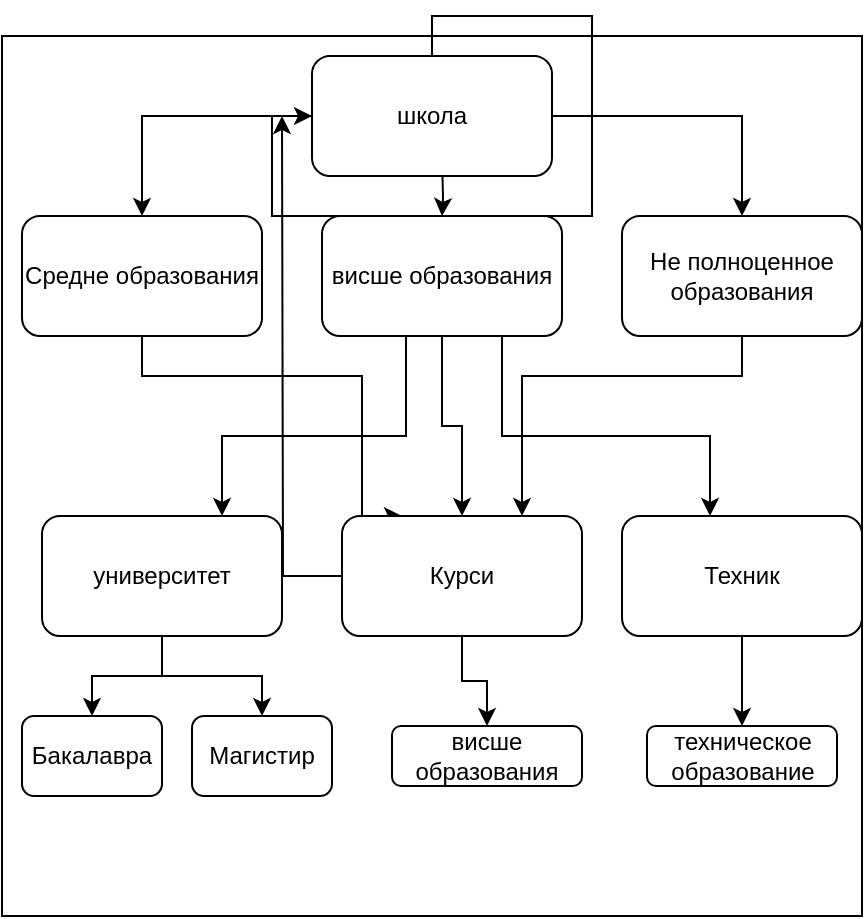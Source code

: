 <mxfile version="21.7.2" type="github">
  <diagram name="Страница 1" id="OWC0lmn7g0es4ZwRftjZ">
    <mxGraphModel dx="1462" dy="1790" grid="1" gridSize="10" guides="1" tooltips="1" connect="1" arrows="1" fold="1" page="1" pageScale="1" pageWidth="827" pageHeight="1169" math="0" shadow="0">
      <root>
        <mxCell id="0" />
        <mxCell id="1" parent="0" />
        <mxCell id="24-YC4noKM_9JgD1H4YL-6" value="" style="rounded=0;whiteSpace=wrap;html=1;" parent="1" vertex="1">
          <mxGeometry width="430" height="440" as="geometry" />
        </mxCell>
        <mxCell id="G8V6VRDwg2JDL3r6mzl2-22" style="edgeStyle=orthogonalEdgeStyle;rounded=0;orthogonalLoop=1;jettySize=auto;html=1;exitX=0.5;exitY=1;exitDx=0;exitDy=0;entryX=0.5;entryY=0;entryDx=0;entryDy=0;" edge="1" parent="1" source="G8V6VRDwg2JDL3r6mzl2-1" target="G8V6VRDwg2JDL3r6mzl2-21">
          <mxGeometry relative="1" as="geometry" />
        </mxCell>
        <mxCell id="G8V6VRDwg2JDL3r6mzl2-23" style="edgeStyle=orthogonalEdgeStyle;rounded=0;orthogonalLoop=1;jettySize=auto;html=1;entryX=0.5;entryY=0;entryDx=0;entryDy=0;" edge="1" parent="1" source="G8V6VRDwg2JDL3r6mzl2-1" target="G8V6VRDwg2JDL3r6mzl2-20">
          <mxGeometry relative="1" as="geometry" />
        </mxCell>
        <mxCell id="G8V6VRDwg2JDL3r6mzl2-1" value="&lt;div&gt;университет&lt;/div&gt;" style="rounded=1;whiteSpace=wrap;html=1;" vertex="1" parent="1">
          <mxGeometry x="20" y="240" width="120" height="60" as="geometry" />
        </mxCell>
        <mxCell id="G8V6VRDwg2JDL3r6mzl2-7" style="edgeStyle=orthogonalEdgeStyle;rounded=0;orthogonalLoop=1;jettySize=auto;html=1;" edge="1" parent="1" source="G8V6VRDwg2JDL3r6mzl2-2" target="G8V6VRDwg2JDL3r6mzl2-6">
          <mxGeometry relative="1" as="geometry" />
        </mxCell>
        <mxCell id="G8V6VRDwg2JDL3r6mzl2-8" style="edgeStyle=orthogonalEdgeStyle;rounded=0;orthogonalLoop=1;jettySize=auto;html=1;entryX=0.5;entryY=0;entryDx=0;entryDy=0;" edge="1" parent="1" source="G8V6VRDwg2JDL3r6mzl2-2" target="G8V6VRDwg2JDL3r6mzl2-3">
          <mxGeometry relative="1" as="geometry" />
        </mxCell>
        <mxCell id="G8V6VRDwg2JDL3r6mzl2-9" style="edgeStyle=orthogonalEdgeStyle;rounded=0;orthogonalLoop=1;jettySize=auto;html=1;" edge="1" parent="1" target="G8V6VRDwg2JDL3r6mzl2-4">
          <mxGeometry relative="1" as="geometry">
            <mxPoint x="220" y="60" as="sourcePoint" />
          </mxGeometry>
        </mxCell>
        <mxCell id="G8V6VRDwg2JDL3r6mzl2-2" value="&lt;div&gt;школа&lt;/div&gt;" style="rounded=1;whiteSpace=wrap;html=1;" vertex="1" parent="1">
          <mxGeometry x="155" y="10" width="120" height="60" as="geometry" />
        </mxCell>
        <mxCell id="G8V6VRDwg2JDL3r6mzl2-15" style="edgeStyle=orthogonalEdgeStyle;rounded=0;orthogonalLoop=1;jettySize=auto;html=1;entryX=0.25;entryY=0;entryDx=0;entryDy=0;" edge="1" parent="1" source="G8V6VRDwg2JDL3r6mzl2-3" target="G8V6VRDwg2JDL3r6mzl2-13">
          <mxGeometry relative="1" as="geometry">
            <Array as="points">
              <mxPoint x="70" y="170" />
              <mxPoint x="180" y="170" />
              <mxPoint x="180" y="240" />
            </Array>
          </mxGeometry>
        </mxCell>
        <mxCell id="G8V6VRDwg2JDL3r6mzl2-3" value="Средне образования" style="rounded=1;whiteSpace=wrap;html=1;" vertex="1" parent="1">
          <mxGeometry x="10" y="90" width="120" height="60" as="geometry" />
        </mxCell>
        <mxCell id="G8V6VRDwg2JDL3r6mzl2-10" style="edgeStyle=orthogonalEdgeStyle;rounded=0;orthogonalLoop=1;jettySize=auto;html=1;exitX=0.35;exitY=0.983;exitDx=0;exitDy=0;exitPerimeter=0;" edge="1" parent="1" source="G8V6VRDwg2JDL3r6mzl2-4" target="G8V6VRDwg2JDL3r6mzl2-1">
          <mxGeometry relative="1" as="geometry">
            <Array as="points">
              <mxPoint x="202" y="200" />
              <mxPoint x="110" y="200" />
            </Array>
          </mxGeometry>
        </mxCell>
        <mxCell id="G8V6VRDwg2JDL3r6mzl2-12" style="edgeStyle=orthogonalEdgeStyle;rounded=0;orthogonalLoop=1;jettySize=auto;html=1;" edge="1" parent="1" source="G8V6VRDwg2JDL3r6mzl2-4" target="G8V6VRDwg2JDL3r6mzl2-5">
          <mxGeometry relative="1" as="geometry">
            <Array as="points">
              <mxPoint x="250" y="200" />
              <mxPoint x="354" y="200" />
            </Array>
          </mxGeometry>
        </mxCell>
        <mxCell id="G8V6VRDwg2JDL3r6mzl2-16" style="edgeStyle=orthogonalEdgeStyle;rounded=0;orthogonalLoop=1;jettySize=auto;html=1;" edge="1" parent="1" source="G8V6VRDwg2JDL3r6mzl2-4" target="G8V6VRDwg2JDL3r6mzl2-13">
          <mxGeometry relative="1" as="geometry" />
        </mxCell>
        <mxCell id="G8V6VRDwg2JDL3r6mzl2-4" value="висше образования" style="rounded=1;whiteSpace=wrap;html=1;" vertex="1" parent="1">
          <mxGeometry x="160" y="90" width="120" height="60" as="geometry" />
        </mxCell>
        <mxCell id="G8V6VRDwg2JDL3r6mzl2-29" style="edgeStyle=orthogonalEdgeStyle;rounded=0;orthogonalLoop=1;jettySize=auto;html=1;" edge="1" parent="1" source="G8V6VRDwg2JDL3r6mzl2-5" target="G8V6VRDwg2JDL3r6mzl2-28">
          <mxGeometry relative="1" as="geometry" />
        </mxCell>
        <mxCell id="G8V6VRDwg2JDL3r6mzl2-5" value="&lt;div&gt;Техник&lt;/div&gt;" style="rounded=1;whiteSpace=wrap;html=1;" vertex="1" parent="1">
          <mxGeometry x="310" y="240" width="120" height="60" as="geometry" />
        </mxCell>
        <mxCell id="G8V6VRDwg2JDL3r6mzl2-14" style="edgeStyle=orthogonalEdgeStyle;rounded=0;orthogonalLoop=1;jettySize=auto;html=1;entryX=0.75;entryY=0;entryDx=0;entryDy=0;" edge="1" parent="1" source="G8V6VRDwg2JDL3r6mzl2-6" target="G8V6VRDwg2JDL3r6mzl2-13">
          <mxGeometry relative="1" as="geometry">
            <Array as="points">
              <mxPoint x="370" y="170" />
              <mxPoint x="260" y="170" />
            </Array>
          </mxGeometry>
        </mxCell>
        <mxCell id="G8V6VRDwg2JDL3r6mzl2-6" value="&lt;div&gt;Не полноценное образования&lt;/div&gt;" style="rounded=1;whiteSpace=wrap;html=1;" vertex="1" parent="1">
          <mxGeometry x="310" y="90" width="120" height="60" as="geometry" />
        </mxCell>
        <mxCell id="G8V6VRDwg2JDL3r6mzl2-18" style="edgeStyle=orthogonalEdgeStyle;rounded=0;orthogonalLoop=1;jettySize=auto;html=1;" edge="1" parent="1" source="G8V6VRDwg2JDL3r6mzl2-13">
          <mxGeometry relative="1" as="geometry">
            <mxPoint x="140" y="40" as="targetPoint" />
          </mxGeometry>
        </mxCell>
        <mxCell id="G8V6VRDwg2JDL3r6mzl2-26" style="edgeStyle=orthogonalEdgeStyle;rounded=0;orthogonalLoop=1;jettySize=auto;html=1;" edge="1" parent="1" source="G8V6VRDwg2JDL3r6mzl2-13" target="G8V6VRDwg2JDL3r6mzl2-25">
          <mxGeometry relative="1" as="geometry" />
        </mxCell>
        <mxCell id="G8V6VRDwg2JDL3r6mzl2-13" value="Курси" style="rounded=1;whiteSpace=wrap;html=1;" vertex="1" parent="1">
          <mxGeometry x="170" y="240" width="120" height="60" as="geometry" />
        </mxCell>
        <mxCell id="G8V6VRDwg2JDL3r6mzl2-19" style="edgeStyle=orthogonalEdgeStyle;rounded=0;orthogonalLoop=1;jettySize=auto;html=1;entryX=0;entryY=0.5;entryDx=0;entryDy=0;" edge="1" parent="1" source="G8V6VRDwg2JDL3r6mzl2-2" target="G8V6VRDwg2JDL3r6mzl2-2">
          <mxGeometry relative="1" as="geometry" />
        </mxCell>
        <mxCell id="G8V6VRDwg2JDL3r6mzl2-20" value="Бакалавра" style="rounded=1;whiteSpace=wrap;html=1;" vertex="1" parent="1">
          <mxGeometry x="10" y="340" width="70" height="40" as="geometry" />
        </mxCell>
        <mxCell id="G8V6VRDwg2JDL3r6mzl2-21" value="Магистир" style="rounded=1;whiteSpace=wrap;html=1;" vertex="1" parent="1">
          <mxGeometry x="95" y="340" width="70" height="40" as="geometry" />
        </mxCell>
        <mxCell id="G8V6VRDwg2JDL3r6mzl2-25" value="висше образования" style="rounded=1;whiteSpace=wrap;html=1;" vertex="1" parent="1">
          <mxGeometry x="195" y="345" width="95" height="30" as="geometry" />
        </mxCell>
        <mxCell id="G8V6VRDwg2JDL3r6mzl2-28" value="техническое образование" style="rounded=1;whiteSpace=wrap;html=1;" vertex="1" parent="1">
          <mxGeometry x="322.5" y="345" width="95" height="30" as="geometry" />
        </mxCell>
      </root>
    </mxGraphModel>
  </diagram>
</mxfile>
